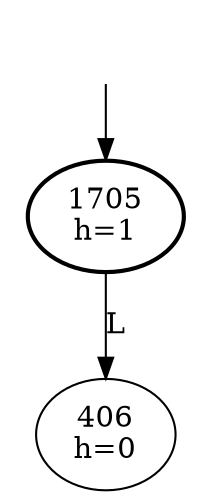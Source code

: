 digraph
 {
	Dummy [style=invis];
	Dummy -> 1705;
	1705 [penwidth=2];

	
      1705 [label="1705\nh=1"];

      1705 -> 406 [label="L"];
      406 [label="406\nh=0"];

}